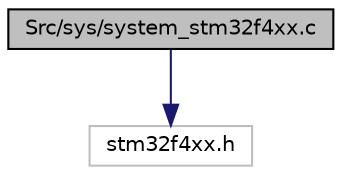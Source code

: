digraph "Src/sys/system_stm32f4xx.c"
{
 // INTERACTIVE_SVG=YES
 // LATEX_PDF_SIZE
  edge [fontname="Helvetica",fontsize="10",labelfontname="Helvetica",labelfontsize="10"];
  node [fontname="Helvetica",fontsize="10",shape=record];
  Node0 [label="Src/sys/system_stm32f4xx.c",height=0.2,width=0.4,color="black", fillcolor="grey75", style="filled", fontcolor="black",tooltip="CMSIS Cortex-M4 Device Peripheral Access Layer System Source File."];
  Node0 -> Node1 [color="midnightblue",fontsize="10",style="solid",fontname="Helvetica"];
  Node1 [label="stm32f4xx.h",height=0.2,width=0.4,color="grey75", fillcolor="white", style="filled",tooltip=" "];
}
